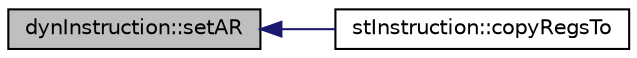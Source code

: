 digraph G
{
  edge [fontname="Helvetica",fontsize="10",labelfontname="Helvetica",labelfontsize="10"];
  node [fontname="Helvetica",fontsize="10",shape=record];
  rankdir=LR;
  Node1 [label="dynInstruction::setAR",height=0.2,width=0.4,color="black", fillcolor="grey75", style="filled" fontcolor="black"];
  Node1 -> Node2 [dir=back,color="midnightblue",fontsize="10",style="solid",fontname="Helvetica"];
  Node2 [label="stInstruction::copyRegsTo",height=0.2,width=0.4,color="black", fillcolor="white", style="filled",URL="$classstInstruction.html#a87d4591e222e8cb4a2c2b4c9d4595fbf"];
}
